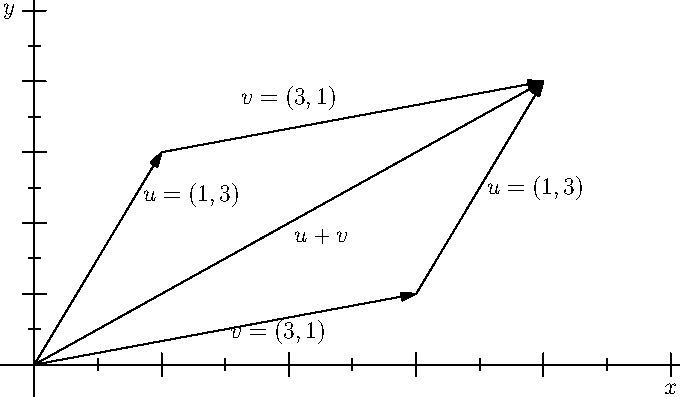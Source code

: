 size(12cm,7cm,IgnoreAspect);
import graph;

xlimits(0,5);
ylimits(0,5);

xaxis("$x$",Ticks("%"));
yaxis("$y$",Ticks("%"));

draw((0,0)--(1,3),Arrow); 
draw((1,3)--(4,4),Arrow); 
draw((0,0)--(4,4),Arrow);
draw((0,0)--(3,1),Arrow);
draw((3,1)--(4,4),Arrow);

label("$u = (1,3)$",(0.8,2.4),E);
label("$v = (3,1)$",(2,3.5),N);
label("$u = (1,3)$",(3.5,2.5),E);
label("$v = (3,1)$",(1.5,0.7),SE);
label("$u+v$",(2,2),SE);
